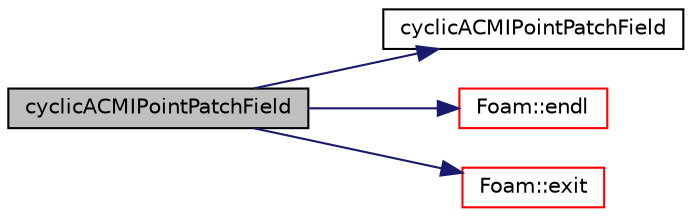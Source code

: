 digraph "cyclicACMIPointPatchField"
{
  bgcolor="transparent";
  edge [fontname="Helvetica",fontsize="10",labelfontname="Helvetica",labelfontsize="10"];
  node [fontname="Helvetica",fontsize="10",shape=record];
  rankdir="LR";
  Node56 [label="cyclicACMIPointPatchField",height=0.2,width=0.4,color="black", fillcolor="grey75", style="filled", fontcolor="black"];
  Node56 -> Node57 [color="midnightblue",fontsize="10",style="solid",fontname="Helvetica"];
  Node57 [label="cyclicACMIPointPatchField",height=0.2,width=0.4,color="black",URL="$a26053.html#a462a7337d986edf902a28022f110a0fa",tooltip="Construct from patch and internal field. "];
  Node56 -> Node58 [color="midnightblue",fontsize="10",style="solid",fontname="Helvetica"];
  Node58 [label="Foam::endl",height=0.2,width=0.4,color="red",URL="$a21851.html#a2db8fe02a0d3909e9351bb4275b23ce4",tooltip="Add newline and flush stream. "];
  Node56 -> Node60 [color="midnightblue",fontsize="10",style="solid",fontname="Helvetica"];
  Node60 [label="Foam::exit",height=0.2,width=0.4,color="red",URL="$a21851.html#a06ca7250d8e89caf05243ec094843642"];
}
